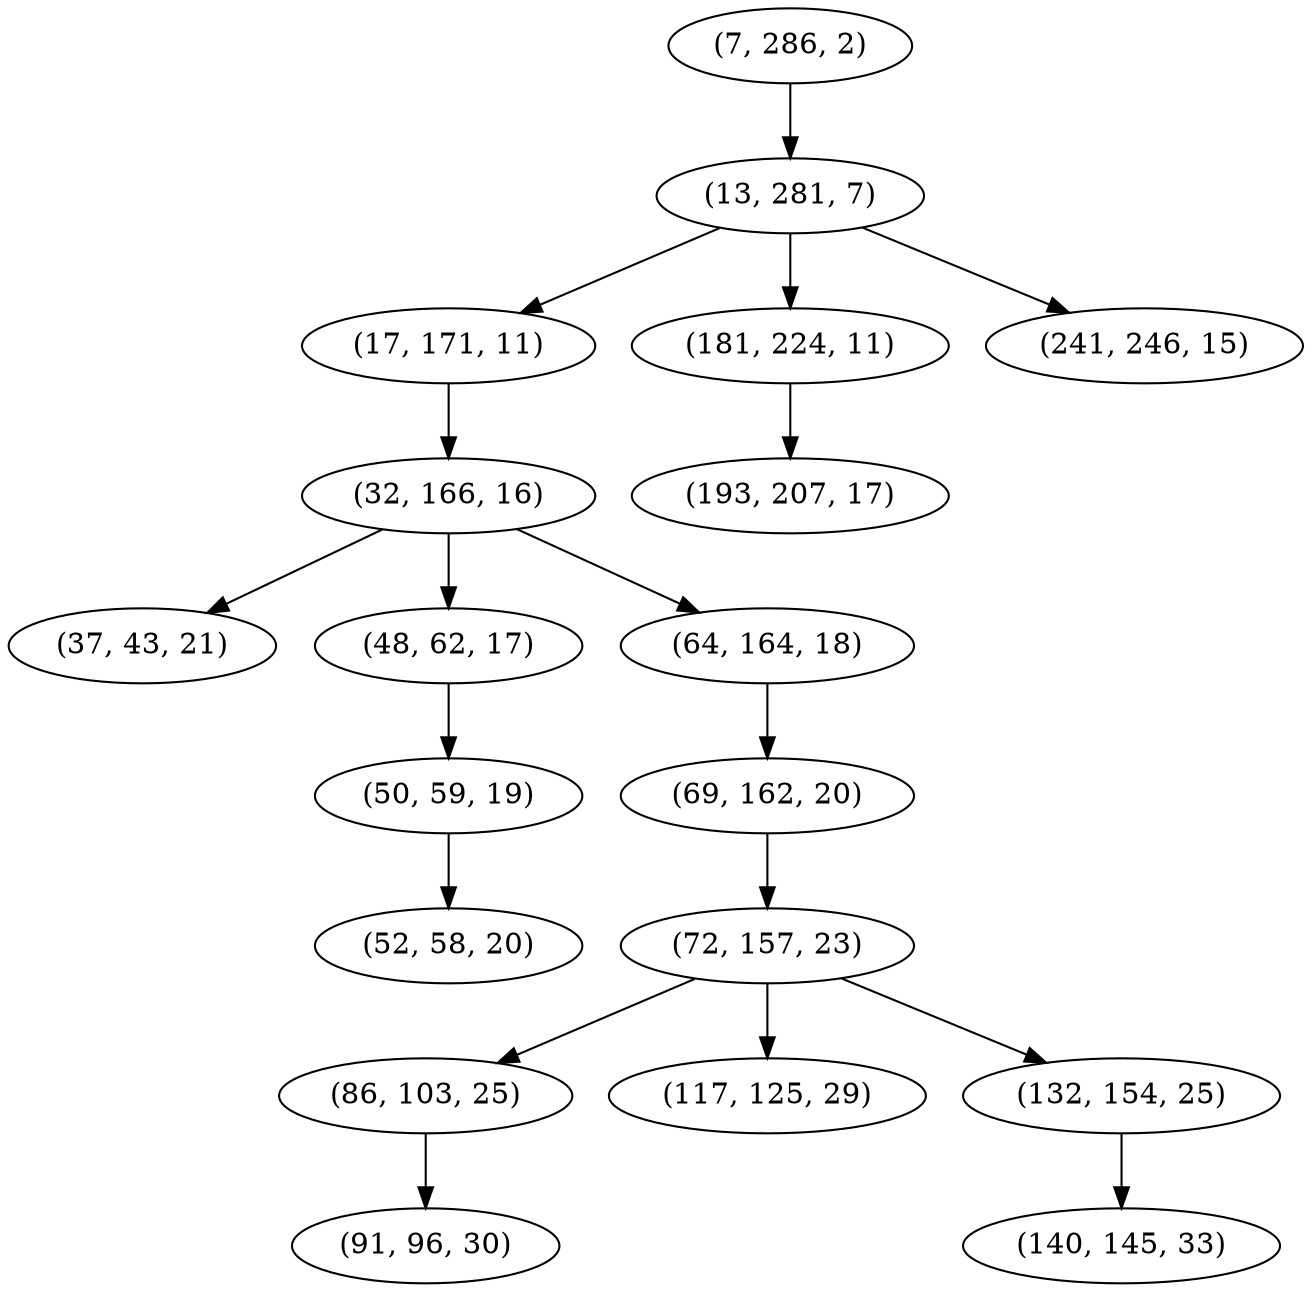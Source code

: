 digraph tree {
    "(7, 286, 2)";
    "(13, 281, 7)";
    "(17, 171, 11)";
    "(32, 166, 16)";
    "(37, 43, 21)";
    "(48, 62, 17)";
    "(50, 59, 19)";
    "(52, 58, 20)";
    "(64, 164, 18)";
    "(69, 162, 20)";
    "(72, 157, 23)";
    "(86, 103, 25)";
    "(91, 96, 30)";
    "(117, 125, 29)";
    "(132, 154, 25)";
    "(140, 145, 33)";
    "(181, 224, 11)";
    "(193, 207, 17)";
    "(241, 246, 15)";
    "(7, 286, 2)" -> "(13, 281, 7)";
    "(13, 281, 7)" -> "(17, 171, 11)";
    "(13, 281, 7)" -> "(181, 224, 11)";
    "(13, 281, 7)" -> "(241, 246, 15)";
    "(17, 171, 11)" -> "(32, 166, 16)";
    "(32, 166, 16)" -> "(37, 43, 21)";
    "(32, 166, 16)" -> "(48, 62, 17)";
    "(32, 166, 16)" -> "(64, 164, 18)";
    "(48, 62, 17)" -> "(50, 59, 19)";
    "(50, 59, 19)" -> "(52, 58, 20)";
    "(64, 164, 18)" -> "(69, 162, 20)";
    "(69, 162, 20)" -> "(72, 157, 23)";
    "(72, 157, 23)" -> "(86, 103, 25)";
    "(72, 157, 23)" -> "(117, 125, 29)";
    "(72, 157, 23)" -> "(132, 154, 25)";
    "(86, 103, 25)" -> "(91, 96, 30)";
    "(132, 154, 25)" -> "(140, 145, 33)";
    "(181, 224, 11)" -> "(193, 207, 17)";
}
